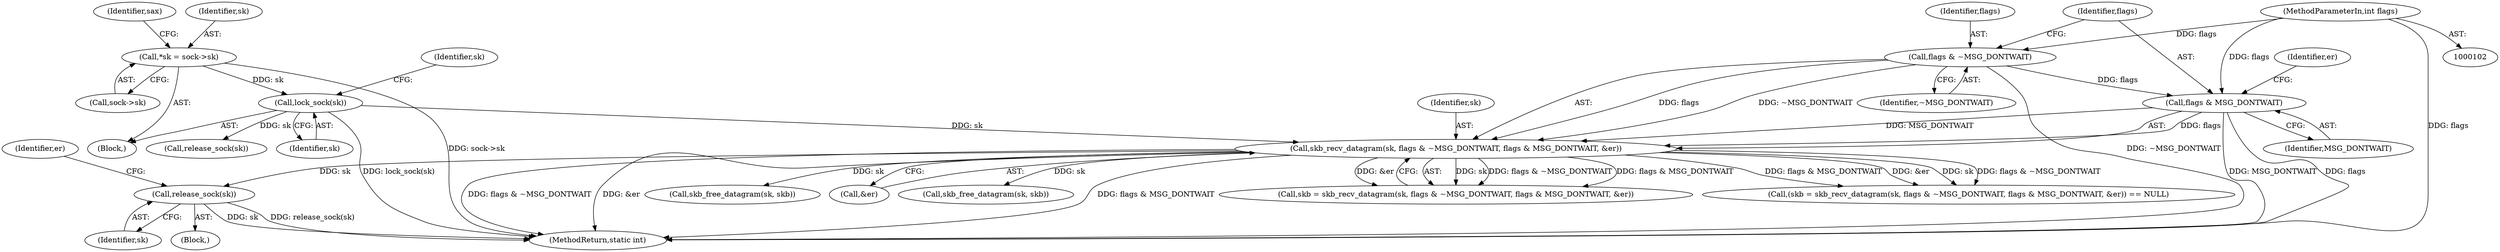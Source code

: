 digraph "0_linux_f3d3342602f8bcbf37d7c46641cb9bca7618eb1c_23@pointer" {
"1000156" [label="(Call,release_sock(sk))"];
"1000144" [label="(Call,skb_recv_datagram(sk, flags & ~MSG_DONTWAIT, flags & MSG_DONTWAIT, &er))"];
"1000126" [label="(Call,lock_sock(sk))"];
"1000110" [label="(Call,*sk = sock->sk)"];
"1000146" [label="(Call,flags & ~MSG_DONTWAIT)"];
"1000107" [label="(MethodParameterIn,int flags)"];
"1000149" [label="(Call,flags & MSG_DONTWAIT)"];
"1000146" [label="(Call,flags & ~MSG_DONTWAIT)"];
"1000112" [label="(Call,sock->sk)"];
"1000194" [label="(Call,skb_free_datagram(sk, skb))"];
"1000126" [label="(Call,lock_sock(sk))"];
"1000152" [label="(Call,&er)"];
"1000144" [label="(Call,skb_recv_datagram(sk, flags & ~MSG_DONTWAIT, flags & MSG_DONTWAIT, &er))"];
"1000148" [label="(Identifier,~MSG_DONTWAIT)"];
"1000111" [label="(Identifier,sk)"];
"1000233" [label="(Call,skb_free_datagram(sk, skb))"];
"1000147" [label="(Identifier,flags)"];
"1000108" [label="(Block,)"];
"1000107" [label="(MethodParameterIn,int flags)"];
"1000151" [label="(Identifier,MSG_DONTWAIT)"];
"1000110" [label="(Call,*sk = sock->sk)"];
"1000131" [label="(Identifier,sk)"];
"1000150" [label="(Identifier,flags)"];
"1000240" [label="(MethodReturn,static int)"];
"1000149" [label="(Call,flags & MSG_DONTWAIT)"];
"1000153" [label="(Identifier,er)"];
"1000142" [label="(Call,skb = skb_recv_datagram(sk, flags & ~MSG_DONTWAIT, flags & MSG_DONTWAIT, &er))"];
"1000155" [label="(Block,)"];
"1000135" [label="(Call,release_sock(sk))"];
"1000157" [label="(Identifier,sk)"];
"1000156" [label="(Call,release_sock(sk))"];
"1000127" [label="(Identifier,sk)"];
"1000159" [label="(Identifier,er)"];
"1000141" [label="(Call,(skb = skb_recv_datagram(sk, flags & ~MSG_DONTWAIT, flags & MSG_DONTWAIT, &er)) == NULL)"];
"1000117" [label="(Identifier,sax)"];
"1000145" [label="(Identifier,sk)"];
"1000156" -> "1000155"  [label="AST: "];
"1000156" -> "1000157"  [label="CFG: "];
"1000157" -> "1000156"  [label="AST: "];
"1000159" -> "1000156"  [label="CFG: "];
"1000156" -> "1000240"  [label="DDG: sk"];
"1000156" -> "1000240"  [label="DDG: release_sock(sk)"];
"1000144" -> "1000156"  [label="DDG: sk"];
"1000144" -> "1000142"  [label="AST: "];
"1000144" -> "1000152"  [label="CFG: "];
"1000145" -> "1000144"  [label="AST: "];
"1000146" -> "1000144"  [label="AST: "];
"1000149" -> "1000144"  [label="AST: "];
"1000152" -> "1000144"  [label="AST: "];
"1000142" -> "1000144"  [label="CFG: "];
"1000144" -> "1000240"  [label="DDG: &er"];
"1000144" -> "1000240"  [label="DDG: flags & MSG_DONTWAIT"];
"1000144" -> "1000240"  [label="DDG: flags & ~MSG_DONTWAIT"];
"1000144" -> "1000141"  [label="DDG: sk"];
"1000144" -> "1000141"  [label="DDG: flags & ~MSG_DONTWAIT"];
"1000144" -> "1000141"  [label="DDG: flags & MSG_DONTWAIT"];
"1000144" -> "1000141"  [label="DDG: &er"];
"1000144" -> "1000142"  [label="DDG: sk"];
"1000144" -> "1000142"  [label="DDG: flags & ~MSG_DONTWAIT"];
"1000144" -> "1000142"  [label="DDG: flags & MSG_DONTWAIT"];
"1000144" -> "1000142"  [label="DDG: &er"];
"1000126" -> "1000144"  [label="DDG: sk"];
"1000146" -> "1000144"  [label="DDG: flags"];
"1000146" -> "1000144"  [label="DDG: ~MSG_DONTWAIT"];
"1000149" -> "1000144"  [label="DDG: flags"];
"1000149" -> "1000144"  [label="DDG: MSG_DONTWAIT"];
"1000144" -> "1000194"  [label="DDG: sk"];
"1000144" -> "1000233"  [label="DDG: sk"];
"1000126" -> "1000108"  [label="AST: "];
"1000126" -> "1000127"  [label="CFG: "];
"1000127" -> "1000126"  [label="AST: "];
"1000131" -> "1000126"  [label="CFG: "];
"1000126" -> "1000240"  [label="DDG: lock_sock(sk)"];
"1000110" -> "1000126"  [label="DDG: sk"];
"1000126" -> "1000135"  [label="DDG: sk"];
"1000110" -> "1000108"  [label="AST: "];
"1000110" -> "1000112"  [label="CFG: "];
"1000111" -> "1000110"  [label="AST: "];
"1000112" -> "1000110"  [label="AST: "];
"1000117" -> "1000110"  [label="CFG: "];
"1000110" -> "1000240"  [label="DDG: sock->sk"];
"1000146" -> "1000148"  [label="CFG: "];
"1000147" -> "1000146"  [label="AST: "];
"1000148" -> "1000146"  [label="AST: "];
"1000150" -> "1000146"  [label="CFG: "];
"1000146" -> "1000240"  [label="DDG: ~MSG_DONTWAIT"];
"1000107" -> "1000146"  [label="DDG: flags"];
"1000146" -> "1000149"  [label="DDG: flags"];
"1000107" -> "1000102"  [label="AST: "];
"1000107" -> "1000240"  [label="DDG: flags"];
"1000107" -> "1000149"  [label="DDG: flags"];
"1000149" -> "1000151"  [label="CFG: "];
"1000150" -> "1000149"  [label="AST: "];
"1000151" -> "1000149"  [label="AST: "];
"1000153" -> "1000149"  [label="CFG: "];
"1000149" -> "1000240"  [label="DDG: MSG_DONTWAIT"];
"1000149" -> "1000240"  [label="DDG: flags"];
}
